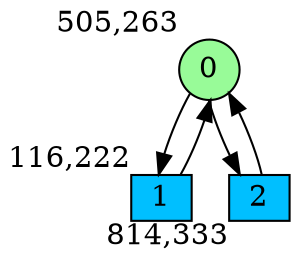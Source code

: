 digraph G {
graph [bgcolor=white]
node [shape=circle, style = filled, fillcolor=white,fixedsize=true, width=0.4, height=0.3 ]
0[xlabel="505,263", pos = "6.07813,1.09375!", fillcolor=palegreen ];
1[xlabel="116,222", pos = "0,1.73438!", fillcolor=deepskyblue, shape=box ];
2[xlabel="814,333", pos = "10.9063,0!", fillcolor=deepskyblue, shape=box ];
0->1 ;
0->2 ;
1->0 ;
2->0 ;
}
